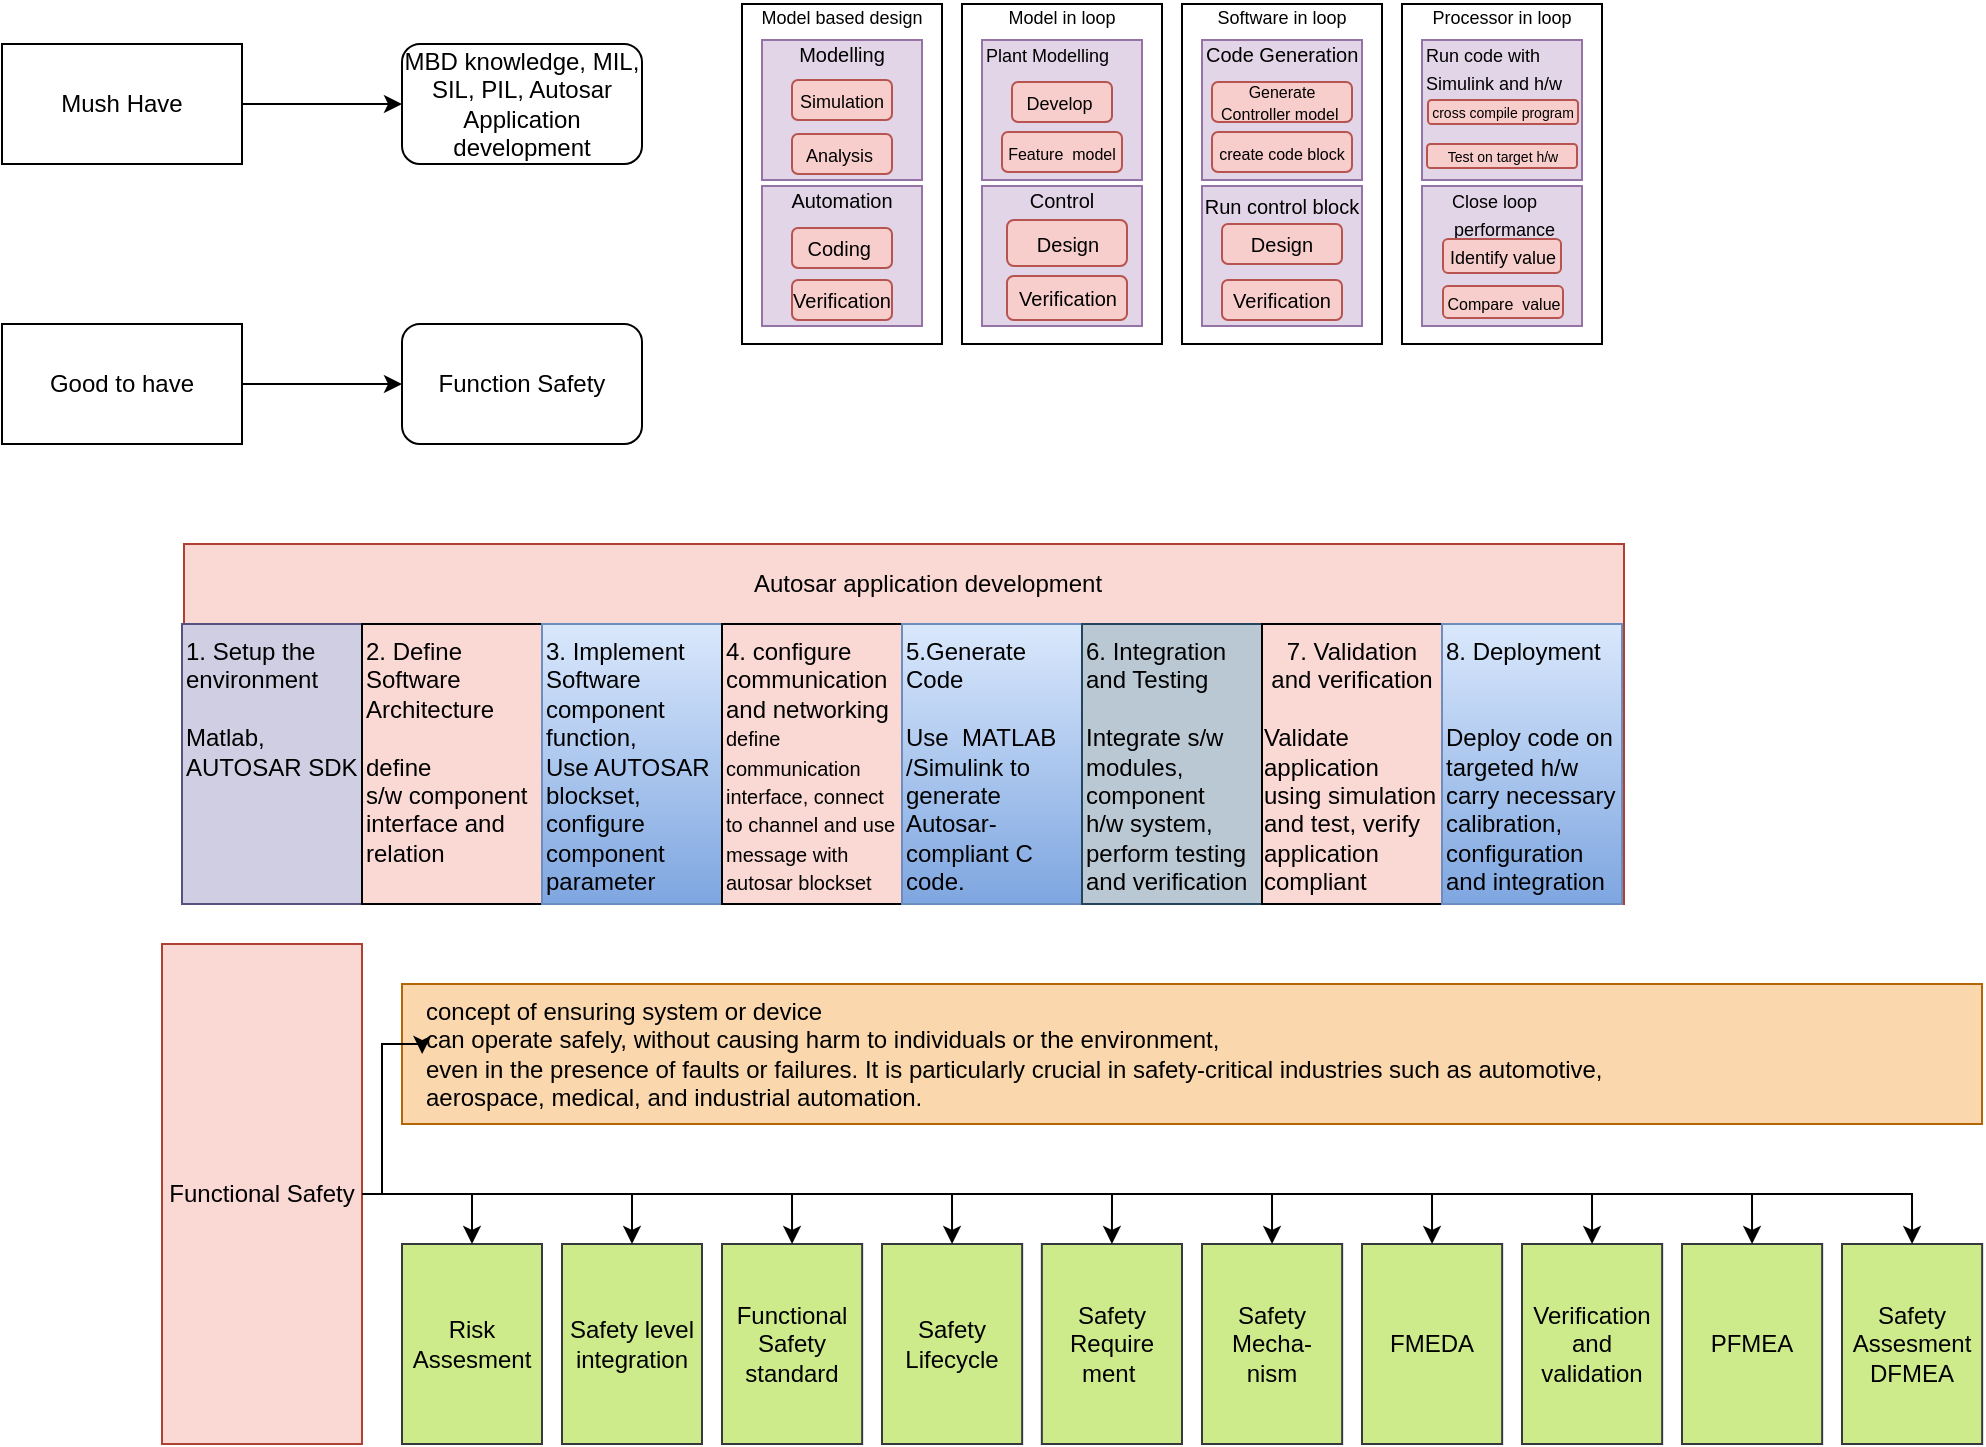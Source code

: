 <mxfile version="21.5.0" type="github">
  <diagram name="Page-1" id="16Q1cNrQv2rdTrqkt40l">
    <mxGraphModel dx="1257" dy="724" grid="1" gridSize="10" guides="1" tooltips="1" connect="1" arrows="1" fold="1" page="1" pageScale="1" pageWidth="1169" pageHeight="827" math="0" shadow="0">
      <root>
        <mxCell id="0" />
        <mxCell id="1" parent="0" />
        <mxCell id="a_WVWsSqcVNzdaxwtKmt-23" value="" style="edgeStyle=orthogonalEdgeStyle;rounded=0;orthogonalLoop=1;jettySize=auto;html=1;" edge="1" parent="1" source="a_WVWsSqcVNzdaxwtKmt-16" target="a_WVWsSqcVNzdaxwtKmt-17">
          <mxGeometry relative="1" as="geometry" />
        </mxCell>
        <mxCell id="a_WVWsSqcVNzdaxwtKmt-16" value="Mush Have" style="rounded=0;whiteSpace=wrap;html=1;" vertex="1" parent="1">
          <mxGeometry x="20" y="30" width="120" height="60" as="geometry" />
        </mxCell>
        <mxCell id="a_WVWsSqcVNzdaxwtKmt-17" value="MBD knowledge, MIL, SIL, PIL, Autosar Application development" style="rounded=1;whiteSpace=wrap;html=1;" vertex="1" parent="1">
          <mxGeometry x="220" y="30" width="120" height="60" as="geometry" />
        </mxCell>
        <mxCell id="a_WVWsSqcVNzdaxwtKmt-22" value="" style="edgeStyle=orthogonalEdgeStyle;rounded=0;orthogonalLoop=1;jettySize=auto;html=1;" edge="1" parent="1" source="a_WVWsSqcVNzdaxwtKmt-18" target="a_WVWsSqcVNzdaxwtKmt-20">
          <mxGeometry relative="1" as="geometry" />
        </mxCell>
        <mxCell id="a_WVWsSqcVNzdaxwtKmt-18" value="Good to have" style="rounded=0;whiteSpace=wrap;html=1;" vertex="1" parent="1">
          <mxGeometry x="20" y="170" width="120" height="60" as="geometry" />
        </mxCell>
        <mxCell id="a_WVWsSqcVNzdaxwtKmt-20" value="Function Safety" style="rounded=1;whiteSpace=wrap;html=1;" vertex="1" parent="1">
          <mxGeometry x="220" y="170" width="120" height="60" as="geometry" />
        </mxCell>
        <mxCell id="a_WVWsSqcVNzdaxwtKmt-40" value="" style="group" vertex="1" connectable="0" parent="1">
          <mxGeometry x="390" y="10" width="100" height="170" as="geometry" />
        </mxCell>
        <mxCell id="a_WVWsSqcVNzdaxwtKmt-38" value="&lt;font style=&quot;font-size: 9px;&quot;&gt;Model based design&lt;br&gt;&lt;br&gt;&lt;br&gt;&lt;br&gt;&lt;br&gt;&lt;br&gt;&lt;br&gt;&lt;br&gt;&lt;br&gt;&lt;br&gt;&lt;br&gt;&lt;br&gt;&lt;/font&gt;" style="rounded=0;whiteSpace=wrap;html=1;" vertex="1" parent="a_WVWsSqcVNzdaxwtKmt-40">
          <mxGeometry width="100" height="170" as="geometry" />
        </mxCell>
        <mxCell id="a_WVWsSqcVNzdaxwtKmt-39" value="" style="group" vertex="1" connectable="0" parent="a_WVWsSqcVNzdaxwtKmt-40">
          <mxGeometry x="10" y="18" width="80" height="143" as="geometry" />
        </mxCell>
        <mxCell id="a_WVWsSqcVNzdaxwtKmt-28" value="&lt;font style=&quot;font-size: 10px;&quot;&gt;Automation&lt;br&gt;&lt;br&gt;&lt;br&gt;&lt;br&gt;&lt;br&gt;&lt;/font&gt;" style="rounded=0;whiteSpace=wrap;html=1;fillColor=#e1d5e7;strokeColor=#9673a6;" vertex="1" parent="a_WVWsSqcVNzdaxwtKmt-39">
          <mxGeometry y="73" width="80" height="70" as="geometry" />
        </mxCell>
        <mxCell id="a_WVWsSqcVNzdaxwtKmt-33" value="&lt;font style=&quot;font-size: 10px;&quot;&gt;Coding&amp;nbsp;&lt;/font&gt;" style="rounded=1;whiteSpace=wrap;html=1;align=center;fillColor=#f8cecc;strokeColor=#b85450;" vertex="1" parent="a_WVWsSqcVNzdaxwtKmt-39">
          <mxGeometry x="15" y="94" width="50" height="20" as="geometry" />
        </mxCell>
        <mxCell id="a_WVWsSqcVNzdaxwtKmt-34" value="&lt;font style=&quot;font-size: 10px;&quot;&gt;Verification&lt;/font&gt;" style="rounded=1;whiteSpace=wrap;html=1;align=center;fillColor=#f8cecc;strokeColor=#b85450;" vertex="1" parent="a_WVWsSqcVNzdaxwtKmt-39">
          <mxGeometry x="15" y="120" width="50" height="20" as="geometry" />
        </mxCell>
        <mxCell id="a_WVWsSqcVNzdaxwtKmt-37" value="" style="group;fillColor=#008a00;fontColor=#ffffff;strokeColor=#005700;" vertex="1" connectable="0" parent="a_WVWsSqcVNzdaxwtKmt-39">
          <mxGeometry width="80" height="70" as="geometry" />
        </mxCell>
        <mxCell id="a_WVWsSqcVNzdaxwtKmt-24" value="&lt;font style=&quot;font-size: 10px;&quot;&gt;Modelling&lt;br&gt;&lt;br&gt;&lt;br&gt;&lt;br&gt;&lt;br&gt;&lt;/font&gt;" style="rounded=0;whiteSpace=wrap;html=1;fillColor=#e1d5e7;strokeColor=#9673a6;" vertex="1" parent="a_WVWsSqcVNzdaxwtKmt-37">
          <mxGeometry width="80" height="70" as="geometry" />
        </mxCell>
        <mxCell id="a_WVWsSqcVNzdaxwtKmt-26" value="&lt;font style=&quot;font-size: 9px;&quot;&gt;Analysis&amp;nbsp;&lt;/font&gt;" style="rounded=1;whiteSpace=wrap;html=1;align=center;fillColor=#f8cecc;strokeColor=#b85450;" vertex="1" parent="a_WVWsSqcVNzdaxwtKmt-37">
          <mxGeometry x="15" y="47" width="50" height="20" as="geometry" />
        </mxCell>
        <mxCell id="a_WVWsSqcVNzdaxwtKmt-25" value="&lt;font style=&quot;font-size: 9px;&quot;&gt;Simulation&lt;/font&gt;" style="rounded=1;whiteSpace=wrap;html=1;align=center;fillColor=#f8cecc;strokeColor=#b85450;" vertex="1" parent="a_WVWsSqcVNzdaxwtKmt-39">
          <mxGeometry x="15" y="20" width="50" height="20" as="geometry" />
        </mxCell>
        <mxCell id="a_WVWsSqcVNzdaxwtKmt-44" value="" style="group" vertex="1" connectable="0" parent="1">
          <mxGeometry x="500" y="10" width="100" height="170" as="geometry" />
        </mxCell>
        <mxCell id="a_WVWsSqcVNzdaxwtKmt-45" value="&lt;font style=&quot;font-size: 9px;&quot;&gt;Model in loop&lt;br&gt;&lt;br&gt;&lt;br&gt;&lt;br&gt;&lt;br&gt;&lt;br&gt;&lt;br&gt;&lt;br&gt;&lt;br&gt;&lt;br&gt;&lt;br&gt;&lt;br&gt;&lt;/font&gt;" style="rounded=0;whiteSpace=wrap;html=1;" vertex="1" parent="a_WVWsSqcVNzdaxwtKmt-44">
          <mxGeometry width="100" height="170" as="geometry" />
        </mxCell>
        <mxCell id="a_WVWsSqcVNzdaxwtKmt-46" value="" style="group" vertex="1" connectable="0" parent="a_WVWsSqcVNzdaxwtKmt-44">
          <mxGeometry x="10" y="18" width="80" height="143" as="geometry" />
        </mxCell>
        <mxCell id="a_WVWsSqcVNzdaxwtKmt-47" value="&lt;font style=&quot;font-size: 10px;&quot;&gt;Control&lt;br&gt;&lt;br&gt;&lt;br&gt;&lt;br&gt;&lt;br&gt;&lt;/font&gt;" style="rounded=0;whiteSpace=wrap;html=1;fillColor=#e1d5e7;strokeColor=#9673a6;" vertex="1" parent="a_WVWsSqcVNzdaxwtKmt-46">
          <mxGeometry y="73" width="80" height="70" as="geometry" />
        </mxCell>
        <mxCell id="a_WVWsSqcVNzdaxwtKmt-48" value="&lt;font style=&quot;font-size: 10px;&quot;&gt;Design&lt;/font&gt;" style="rounded=1;whiteSpace=wrap;html=1;align=center;fillColor=#f8cecc;strokeColor=#b85450;" vertex="1" parent="a_WVWsSqcVNzdaxwtKmt-46">
          <mxGeometry x="12.5" y="90" width="60" height="23" as="geometry" />
        </mxCell>
        <mxCell id="a_WVWsSqcVNzdaxwtKmt-49" value="&lt;font style=&quot;font-size: 10px;&quot;&gt;Verification&lt;/font&gt;" style="rounded=1;whiteSpace=wrap;html=1;align=center;fillColor=#f8cecc;strokeColor=#b85450;" vertex="1" parent="a_WVWsSqcVNzdaxwtKmt-46">
          <mxGeometry x="12.5" y="118" width="60" height="22" as="geometry" />
        </mxCell>
        <mxCell id="a_WVWsSqcVNzdaxwtKmt-50" value="" style="group;fillColor=#008a00;fontColor=#ffffff;strokeColor=#005700;" vertex="1" connectable="0" parent="a_WVWsSqcVNzdaxwtKmt-46">
          <mxGeometry width="80" height="70" as="geometry" />
        </mxCell>
        <mxCell id="a_WVWsSqcVNzdaxwtKmt-51" value="&lt;font style=&quot;font-size: 9px;&quot;&gt;&lt;font style=&quot;font-size: 9px;&quot;&gt;Plant Modelling&lt;br&gt;&lt;br&gt;&lt;/font&gt;&lt;br&gt;&lt;br&gt;&lt;br&gt;&lt;/font&gt;" style="rounded=0;whiteSpace=wrap;html=1;fillColor=#e1d5e7;strokeColor=#9673a6;align=left;" vertex="1" parent="a_WVWsSqcVNzdaxwtKmt-50">
          <mxGeometry width="80" height="70" as="geometry" />
        </mxCell>
        <mxCell id="a_WVWsSqcVNzdaxwtKmt-52" value="&lt;font style=&quot;font-size: 9px;&quot;&gt;Develop&amp;nbsp;&lt;/font&gt;" style="rounded=1;whiteSpace=wrap;html=1;align=center;fillColor=#f8cecc;strokeColor=#b85450;" vertex="1" parent="a_WVWsSqcVNzdaxwtKmt-50">
          <mxGeometry x="15" y="21" width="50" height="20" as="geometry" />
        </mxCell>
        <mxCell id="a_WVWsSqcVNzdaxwtKmt-53" value="&lt;p style=&quot;line-height: 100%;&quot;&gt;&lt;font style=&quot;font-size: 8px;&quot;&gt;Feature&amp;nbsp; model&lt;/font&gt;&lt;/p&gt;" style="rounded=1;whiteSpace=wrap;html=1;align=center;fillColor=#f8cecc;strokeColor=#b85450;" vertex="1" parent="a_WVWsSqcVNzdaxwtKmt-50">
          <mxGeometry x="10" y="46" width="60" height="20" as="geometry" />
        </mxCell>
        <mxCell id="a_WVWsSqcVNzdaxwtKmt-55" value="" style="group" vertex="1" connectable="0" parent="1">
          <mxGeometry x="610" y="10" width="100" height="170" as="geometry" />
        </mxCell>
        <mxCell id="a_WVWsSqcVNzdaxwtKmt-56" value="&lt;font style=&quot;font-size: 9px;&quot;&gt;Software in loop&lt;br&gt;&lt;br&gt;&lt;br&gt;&lt;br&gt;&lt;br&gt;&lt;br&gt;&lt;br&gt;&lt;br&gt;&lt;br&gt;&lt;br&gt;&lt;br&gt;&lt;br&gt;&lt;/font&gt;" style="rounded=0;whiteSpace=wrap;html=1;" vertex="1" parent="a_WVWsSqcVNzdaxwtKmt-55">
          <mxGeometry width="100" height="170" as="geometry" />
        </mxCell>
        <mxCell id="a_WVWsSqcVNzdaxwtKmt-57" value="" style="group" vertex="1" connectable="0" parent="a_WVWsSqcVNzdaxwtKmt-55">
          <mxGeometry x="10" y="18" width="80" height="143" as="geometry" />
        </mxCell>
        <mxCell id="a_WVWsSqcVNzdaxwtKmt-58" value="&lt;p style=&quot;line-height: 80%; font-size: 10px;&quot;&gt;Run control block&lt;br&gt;&lt;br&gt;&lt;br&gt;&lt;br&gt;&lt;br&gt;&lt;/p&gt;&lt;p style=&quot;line-height: 80%; font-size: 10px;&quot;&gt;&lt;br&gt;&lt;/p&gt;" style="rounded=0;whiteSpace=wrap;html=1;fillColor=#e1d5e7;strokeColor=#9673a6;" vertex="1" parent="a_WVWsSqcVNzdaxwtKmt-57">
          <mxGeometry y="73" width="80" height="70" as="geometry" />
        </mxCell>
        <mxCell id="a_WVWsSqcVNzdaxwtKmt-59" value="&lt;font style=&quot;font-size: 10px;&quot;&gt;Design&lt;/font&gt;" style="rounded=1;whiteSpace=wrap;html=1;align=center;fillColor=#f8cecc;strokeColor=#b85450;" vertex="1" parent="a_WVWsSqcVNzdaxwtKmt-57">
          <mxGeometry x="10" y="92" width="60" height="20" as="geometry" />
        </mxCell>
        <mxCell id="a_WVWsSqcVNzdaxwtKmt-60" value="&lt;font style=&quot;font-size: 10px;&quot;&gt;Verification&lt;/font&gt;" style="rounded=1;whiteSpace=wrap;html=1;align=center;fillColor=#f8cecc;strokeColor=#b85450;" vertex="1" parent="a_WVWsSqcVNzdaxwtKmt-57">
          <mxGeometry x="10" y="120" width="60" height="20" as="geometry" />
        </mxCell>
        <mxCell id="a_WVWsSqcVNzdaxwtKmt-61" value="" style="group;fillColor=#008a00;fontColor=#ffffff;strokeColor=#005700;" vertex="1" connectable="0" parent="a_WVWsSqcVNzdaxwtKmt-57">
          <mxGeometry width="80" height="70" as="geometry" />
        </mxCell>
        <mxCell id="a_WVWsSqcVNzdaxwtKmt-62" value="&lt;font style=&quot;font-size: 10px;&quot;&gt;&lt;font style=&quot;font-size: 10px;&quot;&gt;Code Generation&lt;br&gt;&lt;br&gt;&lt;/font&gt;&lt;br&gt;&lt;br&gt;&lt;br&gt;&lt;/font&gt;" style="rounded=0;whiteSpace=wrap;html=1;fillColor=#e1d5e7;strokeColor=#9673a6;align=left;" vertex="1" parent="a_WVWsSqcVNzdaxwtKmt-61">
          <mxGeometry width="80" height="70" as="geometry" />
        </mxCell>
        <mxCell id="a_WVWsSqcVNzdaxwtKmt-63" value="&lt;p style=&quot;line-height: 80%;&quot;&gt;&lt;font style=&quot;font-size: 8px;&quot;&gt;Generate Controller model&amp;nbsp;&lt;/font&gt;&lt;/p&gt;" style="rounded=1;whiteSpace=wrap;html=1;align=center;fillColor=#f8cecc;strokeColor=#b85450;" vertex="1" parent="a_WVWsSqcVNzdaxwtKmt-61">
          <mxGeometry x="5" y="21" width="70" height="20" as="geometry" />
        </mxCell>
        <mxCell id="a_WVWsSqcVNzdaxwtKmt-64" value="&lt;p style=&quot;line-height: 100%;&quot;&gt;&lt;font style=&quot;font-size: 8px;&quot;&gt;create code block&lt;/font&gt;&lt;/p&gt;" style="rounded=1;whiteSpace=wrap;html=1;align=center;fillColor=#f8cecc;strokeColor=#b85450;" vertex="1" parent="a_WVWsSqcVNzdaxwtKmt-61">
          <mxGeometry x="5" y="46" width="70" height="20" as="geometry" />
        </mxCell>
        <mxCell id="a_WVWsSqcVNzdaxwtKmt-65" value="" style="group" vertex="1" connectable="0" parent="1">
          <mxGeometry x="720" y="10" width="100" height="170" as="geometry" />
        </mxCell>
        <mxCell id="a_WVWsSqcVNzdaxwtKmt-66" value="&lt;font style=&quot;font-size: 9px;&quot;&gt;Processor in loop&lt;br&gt;&lt;br&gt;&lt;br&gt;&lt;br&gt;&lt;br&gt;&lt;br&gt;&lt;br&gt;&lt;br&gt;&lt;br&gt;&lt;br&gt;&lt;br&gt;&lt;br&gt;&lt;/font&gt;" style="rounded=0;whiteSpace=wrap;html=1;" vertex="1" parent="a_WVWsSqcVNzdaxwtKmt-65">
          <mxGeometry width="100" height="170" as="geometry" />
        </mxCell>
        <mxCell id="a_WVWsSqcVNzdaxwtKmt-67" value="" style="group" vertex="1" connectable="0" parent="a_WVWsSqcVNzdaxwtKmt-65">
          <mxGeometry x="10" y="18" width="80" height="143" as="geometry" />
        </mxCell>
        <mxCell id="a_WVWsSqcVNzdaxwtKmt-68" value="&lt;p style=&quot;line-height: 90%;&quot;&gt;&lt;/p&gt;&lt;div style=&quot;&quot;&gt;&lt;span style=&quot;font-size: 9px; background-color: initial;&quot;&gt;Close loop&amp;nbsp; &amp;nbsp; &amp;nbsp;performance&lt;/span&gt;&lt;/div&gt;&lt;font style=&quot;font-size: 9px;&quot;&gt;&lt;br&gt;&lt;br&gt;&lt;br&gt;&lt;/font&gt;&lt;p&gt;&lt;/p&gt;" style="rounded=0;whiteSpace=wrap;html=1;fillColor=#e1d5e7;strokeColor=#9673a6;align=center;" vertex="1" parent="a_WVWsSqcVNzdaxwtKmt-67">
          <mxGeometry y="73" width="80" height="70" as="geometry" />
        </mxCell>
        <mxCell id="a_WVWsSqcVNzdaxwtKmt-69" value="&lt;font style=&quot;font-size: 9px;&quot;&gt;Identify value&lt;/font&gt;" style="rounded=1;whiteSpace=wrap;html=1;align=center;fillColor=#f8cecc;strokeColor=#b85450;" vertex="1" parent="a_WVWsSqcVNzdaxwtKmt-67">
          <mxGeometry x="10.5" y="99.5" width="59" height="17" as="geometry" />
        </mxCell>
        <mxCell id="a_WVWsSqcVNzdaxwtKmt-70" value="&lt;font style=&quot;font-size: 8px;&quot;&gt;Compare&amp;nbsp; value&lt;/font&gt;" style="rounded=1;whiteSpace=wrap;html=1;align=center;fillColor=#f8cecc;strokeColor=#b85450;" vertex="1" parent="a_WVWsSqcVNzdaxwtKmt-67">
          <mxGeometry x="10.5" y="123" width="60" height="16" as="geometry" />
        </mxCell>
        <mxCell id="a_WVWsSqcVNzdaxwtKmt-71" value="" style="group;fillColor=#008a00;fontColor=#ffffff;strokeColor=#005700;" vertex="1" connectable="0" parent="a_WVWsSqcVNzdaxwtKmt-67">
          <mxGeometry width="80" height="70" as="geometry" />
        </mxCell>
        <mxCell id="a_WVWsSqcVNzdaxwtKmt-72" value="&lt;font style=&quot;font-size: 9px;&quot;&gt;&lt;font style=&quot;font-size: 9px;&quot;&gt;Run code with Simulink and h/w&lt;br&gt;&lt;br&gt;&lt;/font&gt;&lt;br&gt;&lt;br&gt;&lt;/font&gt;" style="rounded=0;whiteSpace=wrap;html=1;fillColor=#e1d5e7;strokeColor=#9673a6;align=left;" vertex="1" parent="a_WVWsSqcVNzdaxwtKmt-71">
          <mxGeometry width="80" height="70" as="geometry" />
        </mxCell>
        <mxCell id="a_WVWsSqcVNzdaxwtKmt-73" value="&lt;p style=&quot;line-height: 80%;&quot;&gt;&lt;span style=&quot;font-size: 7px;&quot;&gt;cross compile program&lt;/span&gt;&lt;/p&gt;" style="rounded=1;whiteSpace=wrap;html=1;align=center;fillColor=#f8cecc;strokeColor=#b85450;" vertex="1" parent="a_WVWsSqcVNzdaxwtKmt-71">
          <mxGeometry x="3" y="30" width="75" height="12" as="geometry" />
        </mxCell>
        <mxCell id="a_WVWsSqcVNzdaxwtKmt-75" value="&lt;p style=&quot;line-height: 80%;&quot;&gt;&lt;span style=&quot;font-size: 7px;&quot;&gt;Test on target h/w&lt;/span&gt;&lt;/p&gt;" style="rounded=1;whiteSpace=wrap;html=1;align=center;fillColor=#f8cecc;strokeColor=#b85450;" vertex="1" parent="a_WVWsSqcVNzdaxwtKmt-71">
          <mxGeometry x="2.5" y="52" width="75" height="12" as="geometry" />
        </mxCell>
        <mxCell id="a_WVWsSqcVNzdaxwtKmt-77" value="&lt;div style=&quot;text-align: left;&quot;&gt;&lt;font face=&quot;Söhne, ui-sans-serif, system-ui, -apple-system, Segoe UI, Roboto, Ubuntu, Cantarell, Noto Sans, sans-serif, Helvetica Neue, Arial, Apple Color Emoji, Segoe UI Emoji, Segoe UI Symbol, Noto Color Emoji&quot; color=&quot;#374151&quot;&gt;&lt;span style=&quot;font-size: 11px;&quot;&gt;&lt;br&gt;&lt;/span&gt;&lt;/font&gt;&lt;/div&gt;&lt;div style=&quot;text-align: left;&quot;&gt;&lt;font face=&quot;Söhne, ui-sans-serif, system-ui, -apple-system, Segoe UI, Roboto, Ubuntu, Cantarell, Noto Sans, sans-serif, Helvetica Neue, Arial, Apple Color Emoji, Segoe UI Emoji, Segoe UI Symbol, Noto Color Emoji&quot; color=&quot;#374151&quot;&gt;&lt;span style=&quot;font-size: 11px;&quot;&gt;&lt;br&gt;&lt;/span&gt;&lt;/font&gt;&lt;/div&gt;&lt;div style=&quot;text-align: left;&quot;&gt;&lt;font face=&quot;Söhne, ui-sans-serif, system-ui, -apple-system, Segoe UI, Roboto, Ubuntu, Cantarell, Noto Sans, sans-serif, Helvetica Neue, Arial, Apple Color Emoji, Segoe UI Emoji, Segoe UI Symbol, Noto Color Emoji&quot; color=&quot;#374151&quot;&gt;&lt;span style=&quot;font-size: 11px;&quot;&gt;&lt;br&gt;&lt;/span&gt;&lt;/font&gt;&lt;/div&gt;&lt;div style=&quot;text-align: left;&quot;&gt;&lt;font face=&quot;Söhne, ui-sans-serif, system-ui, -apple-system, Segoe UI, Roboto, Ubuntu, Cantarell, Noto Sans, sans-serif, Helvetica Neue, Arial, Apple Color Emoji, Segoe UI Emoji, Segoe UI Symbol, Noto Color Emoji&quot; color=&quot;#374151&quot;&gt;&lt;span style=&quot;font-size: 11px;&quot;&gt;&lt;br&gt;&lt;/span&gt;&lt;/font&gt;&lt;/div&gt;&lt;div style=&quot;text-align: left;&quot;&gt;&lt;font face=&quot;Söhne, ui-sans-serif, system-ui, -apple-system, Segoe UI, Roboto, Ubuntu, Cantarell, Noto Sans, sans-serif, Helvetica Neue, Arial, Apple Color Emoji, Segoe UI Emoji, Segoe UI Symbol, Noto Color Emoji&quot; color=&quot;#374151&quot;&gt;&lt;span style=&quot;font-size: 11px;&quot;&gt;&lt;br&gt;&lt;/span&gt;&lt;/font&gt;&lt;/div&gt;&lt;div style=&quot;text-align: left;&quot;&gt;&lt;font face=&quot;Söhne, ui-sans-serif, system-ui, -apple-system, Segoe UI, Roboto, Ubuntu, Cantarell, Noto Sans, sans-serif, Helvetica Neue, Arial, Apple Color Emoji, Segoe UI Emoji, Segoe UI Symbol, Noto Color Emoji&quot; color=&quot;#374151&quot;&gt;&lt;span style=&quot;font-size: 11px;&quot;&gt;&lt;br&gt;&lt;/span&gt;&lt;/font&gt;&lt;/div&gt;&lt;div style=&quot;text-align: left;&quot;&gt;&lt;font face=&quot;Söhne, ui-sans-serif, system-ui, -apple-system, Segoe UI, Roboto, Ubuntu, Cantarell, Noto Sans, sans-serif, Helvetica Neue, Arial, Apple Color Emoji, Segoe UI Emoji, Segoe UI Symbol, Noto Color Emoji&quot; color=&quot;#374151&quot;&gt;&lt;span style=&quot;font-size: 11px;&quot;&gt;&lt;br&gt;&lt;/span&gt;&lt;/font&gt;&lt;/div&gt;&lt;div style=&quot;text-align: left;&quot;&gt;&lt;font face=&quot;Söhne, ui-sans-serif, system-ui, -apple-system, Segoe UI, Roboto, Ubuntu, Cantarell, Noto Sans, sans-serif, Helvetica Neue, Arial, Apple Color Emoji, Segoe UI Emoji, Segoe UI Symbol, Noto Color Emoji&quot; color=&quot;#374151&quot;&gt;&lt;span style=&quot;font-size: 11px;&quot;&gt;&lt;br&gt;&lt;/span&gt;&lt;/font&gt;&lt;/div&gt;&lt;div style=&quot;text-align: left;&quot;&gt;&lt;font face=&quot;Söhne, ui-sans-serif, system-ui, -apple-system, Segoe UI, Roboto, Ubuntu, Cantarell, Noto Sans, sans-serif, Helvetica Neue, Arial, Apple Color Emoji, Segoe UI Emoji, Segoe UI Symbol, Noto Color Emoji&quot; color=&quot;#374151&quot;&gt;&lt;span style=&quot;font-size: 11px;&quot;&gt;&lt;br&gt;&lt;/span&gt;&lt;/font&gt;&lt;/div&gt;&lt;div style=&quot;text-align: left;&quot;&gt;&lt;font face=&quot;Söhne, ui-sans-serif, system-ui, -apple-system, Segoe UI, Roboto, Ubuntu, Cantarell, Noto Sans, sans-serif, Helvetica Neue, Arial, Apple Color Emoji, Segoe UI Emoji, Segoe UI Symbol, Noto Color Emoji&quot; color=&quot;#374151&quot;&gt;&lt;span style=&quot;font-size: 11px;&quot;&gt;&lt;br&gt;&lt;/span&gt;&lt;/font&gt;&lt;/div&gt;" style="rounded=0;whiteSpace=wrap;html=1;fillColor=#fad9d5;strokeColor=#ae4132;" vertex="1" parent="1">
          <mxGeometry x="111" y="280" width="720" height="180" as="geometry" />
        </mxCell>
        <mxCell id="a_WVWsSqcVNzdaxwtKmt-78" value="&lt;div style=&quot;&quot;&gt;&lt;span style=&quot;background-color: initial;&quot;&gt;1. Setup the environment&lt;/span&gt;&lt;/div&gt;&lt;br&gt;Matlab,&amp;nbsp;&lt;br&gt;AUTOSAR SDK" style="rounded=0;whiteSpace=wrap;html=1;verticalAlign=top;align=left;fillColor=#d0cee2;strokeColor=#56517e;" vertex="1" parent="1">
          <mxGeometry x="110" y="320" width="90" height="140" as="geometry" />
        </mxCell>
        <mxCell id="a_WVWsSqcVNzdaxwtKmt-79" value="2. Define Software Architecture&lt;br&gt;&lt;br&gt;define&lt;br&gt;s/w component interface and relation&amp;nbsp;" style="rounded=0;whiteSpace=wrap;html=1;verticalAlign=top;align=left;fillColor=none;" vertex="1" parent="1">
          <mxGeometry x="200" y="320" width="90" height="140" as="geometry" />
        </mxCell>
        <mxCell id="a_WVWsSqcVNzdaxwtKmt-80" value="3. Implement Software component&lt;br&gt;function,&amp;nbsp;&lt;br&gt;Use AUTOSAR blockset,&lt;br&gt;configure component parameter" style="rounded=0;whiteSpace=wrap;html=1;verticalAlign=top;align=left;fillColor=#dae8fc;strokeColor=#6c8ebf;gradientColor=#7ea6e0;" vertex="1" parent="1">
          <mxGeometry x="290" y="320" width="90" height="140" as="geometry" />
        </mxCell>
        <mxCell id="a_WVWsSqcVNzdaxwtKmt-82" value="4. configure communication and networking&lt;br&gt;&lt;div style=&quot;&quot;&gt;&lt;span style=&quot;font-size: 10px; background-color: initial;&quot;&gt;define communication interface, connect to channel and use message with autosar blockset&lt;/span&gt;&lt;/div&gt;" style="rounded=0;whiteSpace=wrap;html=1;verticalAlign=top;align=left;fillColor=none;" vertex="1" parent="1">
          <mxGeometry x="380" y="320" width="90" height="140" as="geometry" />
        </mxCell>
        <mxCell id="a_WVWsSqcVNzdaxwtKmt-83" value="5.Generate Code&amp;nbsp;&lt;br&gt;&lt;br&gt;&lt;div style=&quot;&quot;&gt;&lt;span style=&quot;background-color: initial;&quot;&gt;Use&amp;nbsp;&amp;nbsp;&lt;/span&gt;&lt;span style=&quot;background-color: initial;&quot;&gt;MATLAB&lt;/span&gt;&lt;/div&gt;&lt;div style=&quot;&quot;&gt;&lt;span style=&quot;background-color: initial;&quot;&gt;/Simulink to generate Autosar-compliant C code.&amp;nbsp;&lt;/span&gt;&lt;/div&gt;" style="rounded=0;whiteSpace=wrap;html=1;verticalAlign=top;align=left;fillColor=#dae8fc;strokeColor=#6c8ebf;gradientColor=#7ea6e0;" vertex="1" parent="1">
          <mxGeometry x="470" y="320" width="90" height="140" as="geometry" />
        </mxCell>
        <mxCell id="a_WVWsSqcVNzdaxwtKmt-84" value="6. Integration and Testing&lt;br&gt;&lt;br&gt;Integrate s/w modules,&lt;br&gt;component&lt;br&gt;h/w system,&lt;br&gt;perform testing and verification" style="rounded=0;whiteSpace=wrap;html=1;verticalAlign=top;align=left;fillColor=#bac8d3;strokeColor=#23445d;" vertex="1" parent="1">
          <mxGeometry x="560" y="320" width="90" height="140" as="geometry" />
        </mxCell>
        <mxCell id="a_WVWsSqcVNzdaxwtKmt-85" value="7. Validation and verification&lt;br&gt;&lt;br&gt;&lt;div style=&quot;text-align: left;&quot;&gt;&lt;span style=&quot;background-color: initial;&quot;&gt;Validate application using simulation and test, verify application compliant&lt;/span&gt;&lt;/div&gt;" style="rounded=0;whiteSpace=wrap;html=1;verticalAlign=top;fillColor=none;" vertex="1" parent="1">
          <mxGeometry x="650" y="320" width="90" height="140" as="geometry" />
        </mxCell>
        <mxCell id="a_WVWsSqcVNzdaxwtKmt-86" value="8. Deployment&lt;br&gt;&lt;br&gt;&lt;br&gt;Deploy code on targeted h/w&lt;br&gt;carry necessary calibration, configuration and integration" style="rounded=0;whiteSpace=wrap;html=1;align=left;verticalAlign=top;fillColor=#dae8fc;strokeColor=#6c8ebf;gradientColor=#7ea6e0;" vertex="1" parent="1">
          <mxGeometry x="740" y="320" width="90" height="140" as="geometry" />
        </mxCell>
        <mxCell id="a_WVWsSqcVNzdaxwtKmt-87" value="Autosar application development" style="text;html=1;strokeColor=none;fillColor=none;align=center;verticalAlign=middle;whiteSpace=wrap;rounded=0;" vertex="1" parent="1">
          <mxGeometry x="378" y="285" width="210" height="30" as="geometry" />
        </mxCell>
        <mxCell id="a_WVWsSqcVNzdaxwtKmt-116" value="" style="group" vertex="1" connectable="0" parent="1">
          <mxGeometry x="100" y="480" width="910.079" height="250" as="geometry" />
        </mxCell>
        <mxCell id="a_WVWsSqcVNzdaxwtKmt-88" value="Functional Safety" style="rounded=0;whiteSpace=wrap;html=1;fillColor=#fad9d5;strokeColor=#ae4132;" vertex="1" parent="a_WVWsSqcVNzdaxwtKmt-116">
          <mxGeometry width="100" height="250" as="geometry" />
        </mxCell>
        <mxCell id="a_WVWsSqcVNzdaxwtKmt-89" value="" style="rounded=0;whiteSpace=wrap;html=1;fillColor=#fad7ac;strokeColor=#b46504;" vertex="1" parent="a_WVWsSqcVNzdaxwtKmt-116">
          <mxGeometry x="120" y="20" width="790" height="70" as="geometry" />
        </mxCell>
        <mxCell id="a_WVWsSqcVNzdaxwtKmt-90" value="concept of ensuring system or device &lt;br&gt;can operate safely, without causing harm to individuals or the environment, &lt;br&gt;even in the presence of faults or failures.&amp;nbsp;It is particularly crucial in safety-critical industries such as automotive, aerospace, medical, and industrial automation." style="text;html=1;strokeColor=none;fillColor=none;align=left;verticalAlign=middle;whiteSpace=wrap;rounded=0;" vertex="1" parent="a_WVWsSqcVNzdaxwtKmt-116">
          <mxGeometry x="130.08" y="25" width="620" height="60" as="geometry" />
        </mxCell>
        <mxCell id="a_WVWsSqcVNzdaxwtKmt-91" style="edgeStyle=orthogonalEdgeStyle;rounded=0;orthogonalLoop=1;jettySize=auto;html=1;entryX=0;entryY=0.5;entryDx=0;entryDy=0;" edge="1" parent="a_WVWsSqcVNzdaxwtKmt-116" source="a_WVWsSqcVNzdaxwtKmt-88" target="a_WVWsSqcVNzdaxwtKmt-90">
          <mxGeometry relative="1" as="geometry">
            <Array as="points">
              <mxPoint x="110" y="125" />
              <mxPoint x="110" y="50" />
            </Array>
          </mxGeometry>
        </mxCell>
        <mxCell id="a_WVWsSqcVNzdaxwtKmt-92" value="Risk Assesment" style="rounded=0;whiteSpace=wrap;html=1;fillColor=#cdeb8b;strokeColor=#36393d;" vertex="1" parent="a_WVWsSqcVNzdaxwtKmt-116">
          <mxGeometry x="120" y="150" width="70" height="100" as="geometry" />
        </mxCell>
        <mxCell id="a_WVWsSqcVNzdaxwtKmt-113" style="edgeStyle=orthogonalEdgeStyle;rounded=0;orthogonalLoop=1;jettySize=auto;html=1;entryX=0.5;entryY=0;entryDx=0;entryDy=0;" edge="1" parent="a_WVWsSqcVNzdaxwtKmt-116" source="a_WVWsSqcVNzdaxwtKmt-88" target="a_WVWsSqcVNzdaxwtKmt-92">
          <mxGeometry relative="1" as="geometry" />
        </mxCell>
        <mxCell id="a_WVWsSqcVNzdaxwtKmt-93" value="Safety level integration" style="rounded=0;whiteSpace=wrap;html=1;fillColor=#cdeb8b;strokeColor=#36393d;" vertex="1" parent="a_WVWsSqcVNzdaxwtKmt-116">
          <mxGeometry x="200" y="150" width="70" height="100" as="geometry" />
        </mxCell>
        <mxCell id="a_WVWsSqcVNzdaxwtKmt-114" style="edgeStyle=orthogonalEdgeStyle;rounded=0;orthogonalLoop=1;jettySize=auto;html=1;entryX=0.5;entryY=0;entryDx=0;entryDy=0;" edge="1" parent="a_WVWsSqcVNzdaxwtKmt-116" source="a_WVWsSqcVNzdaxwtKmt-88" target="a_WVWsSqcVNzdaxwtKmt-93">
          <mxGeometry relative="1" as="geometry" />
        </mxCell>
        <mxCell id="a_WVWsSqcVNzdaxwtKmt-94" value="Functional Safety standard" style="rounded=0;whiteSpace=wrap;html=1;fillColor=#cdeb8b;strokeColor=#36393d;" vertex="1" parent="a_WVWsSqcVNzdaxwtKmt-116">
          <mxGeometry x="280" y="150" width="70.079" height="100" as="geometry" />
        </mxCell>
        <mxCell id="a_WVWsSqcVNzdaxwtKmt-115" style="edgeStyle=orthogonalEdgeStyle;rounded=0;orthogonalLoop=1;jettySize=auto;html=1;entryX=0.5;entryY=0;entryDx=0;entryDy=0;" edge="1" parent="a_WVWsSqcVNzdaxwtKmt-116" source="a_WVWsSqcVNzdaxwtKmt-88" target="a_WVWsSqcVNzdaxwtKmt-94">
          <mxGeometry relative="1" as="geometry" />
        </mxCell>
        <mxCell id="a_WVWsSqcVNzdaxwtKmt-95" value="Safety Lifecycle" style="rounded=0;whiteSpace=wrap;html=1;fillColor=#cdeb8b;strokeColor=#36393d;" vertex="1" parent="a_WVWsSqcVNzdaxwtKmt-116">
          <mxGeometry x="360" y="150" width="70.079" height="100" as="geometry" />
        </mxCell>
        <mxCell id="a_WVWsSqcVNzdaxwtKmt-106" style="edgeStyle=orthogonalEdgeStyle;rounded=0;orthogonalLoop=1;jettySize=auto;html=1;entryX=0.5;entryY=0;entryDx=0;entryDy=0;" edge="1" parent="a_WVWsSqcVNzdaxwtKmt-116" source="a_WVWsSqcVNzdaxwtKmt-88" target="a_WVWsSqcVNzdaxwtKmt-95">
          <mxGeometry relative="1" as="geometry" />
        </mxCell>
        <mxCell id="a_WVWsSqcVNzdaxwtKmt-96" value="Safety Require&lt;br&gt;ment&amp;nbsp;" style="rounded=0;whiteSpace=wrap;html=1;fillColor=#cdeb8b;strokeColor=#36393d;" vertex="1" parent="a_WVWsSqcVNzdaxwtKmt-116">
          <mxGeometry x="439.92" y="150" width="70.079" height="100" as="geometry" />
        </mxCell>
        <mxCell id="a_WVWsSqcVNzdaxwtKmt-107" style="edgeStyle=orthogonalEdgeStyle;rounded=0;orthogonalLoop=1;jettySize=auto;html=1;entryX=0.5;entryY=0;entryDx=0;entryDy=0;" edge="1" parent="a_WVWsSqcVNzdaxwtKmt-116" source="a_WVWsSqcVNzdaxwtKmt-88" target="a_WVWsSqcVNzdaxwtKmt-96">
          <mxGeometry relative="1" as="geometry" />
        </mxCell>
        <mxCell id="a_WVWsSqcVNzdaxwtKmt-97" value="Safety Mecha-&lt;br&gt;nism" style="rounded=0;whiteSpace=wrap;html=1;fillColor=#cdeb8b;strokeColor=#36393d;" vertex="1" parent="a_WVWsSqcVNzdaxwtKmt-116">
          <mxGeometry x="520" y="150" width="70.079" height="100" as="geometry" />
        </mxCell>
        <mxCell id="a_WVWsSqcVNzdaxwtKmt-108" style="edgeStyle=orthogonalEdgeStyle;rounded=0;orthogonalLoop=1;jettySize=auto;html=1;entryX=0.5;entryY=0;entryDx=0;entryDy=0;" edge="1" parent="a_WVWsSqcVNzdaxwtKmt-116" source="a_WVWsSqcVNzdaxwtKmt-88" target="a_WVWsSqcVNzdaxwtKmt-97">
          <mxGeometry relative="1" as="geometry" />
        </mxCell>
        <mxCell id="a_WVWsSqcVNzdaxwtKmt-98" value="FMEDA" style="rounded=0;whiteSpace=wrap;html=1;fillColor=#cdeb8b;strokeColor=#36393d;" vertex="1" parent="a_WVWsSqcVNzdaxwtKmt-116">
          <mxGeometry x="600" y="150" width="70.079" height="100" as="geometry" />
        </mxCell>
        <mxCell id="a_WVWsSqcVNzdaxwtKmt-109" style="edgeStyle=orthogonalEdgeStyle;rounded=0;orthogonalLoop=1;jettySize=auto;html=1;entryX=0.5;entryY=0;entryDx=0;entryDy=0;" edge="1" parent="a_WVWsSqcVNzdaxwtKmt-116" source="a_WVWsSqcVNzdaxwtKmt-88" target="a_WVWsSqcVNzdaxwtKmt-98">
          <mxGeometry relative="1" as="geometry" />
        </mxCell>
        <mxCell id="a_WVWsSqcVNzdaxwtKmt-99" value="Verification and validation" style="rounded=0;whiteSpace=wrap;html=1;fillColor=#cdeb8b;strokeColor=#36393d;" vertex="1" parent="a_WVWsSqcVNzdaxwtKmt-116">
          <mxGeometry x="680" y="150" width="70.079" height="100" as="geometry" />
        </mxCell>
        <mxCell id="a_WVWsSqcVNzdaxwtKmt-110" style="edgeStyle=orthogonalEdgeStyle;rounded=0;orthogonalLoop=1;jettySize=auto;html=1;entryX=0.5;entryY=0;entryDx=0;entryDy=0;" edge="1" parent="a_WVWsSqcVNzdaxwtKmt-116" source="a_WVWsSqcVNzdaxwtKmt-88" target="a_WVWsSqcVNzdaxwtKmt-99">
          <mxGeometry relative="1" as="geometry" />
        </mxCell>
        <mxCell id="a_WVWsSqcVNzdaxwtKmt-100" value="PFMEA" style="rounded=0;whiteSpace=wrap;html=1;fillColor=#cdeb8b;strokeColor=#36393d;" vertex="1" parent="a_WVWsSqcVNzdaxwtKmt-116">
          <mxGeometry x="760" y="150" width="70.079" height="100" as="geometry" />
        </mxCell>
        <mxCell id="a_WVWsSqcVNzdaxwtKmt-111" style="edgeStyle=orthogonalEdgeStyle;rounded=0;orthogonalLoop=1;jettySize=auto;html=1;entryX=0.5;entryY=0;entryDx=0;entryDy=0;" edge="1" parent="a_WVWsSqcVNzdaxwtKmt-116" source="a_WVWsSqcVNzdaxwtKmt-88" target="a_WVWsSqcVNzdaxwtKmt-100">
          <mxGeometry relative="1" as="geometry" />
        </mxCell>
        <mxCell id="a_WVWsSqcVNzdaxwtKmt-101" value="Safety Assesment&lt;br&gt;DFMEA" style="rounded=0;whiteSpace=wrap;html=1;fillColor=#cdeb8b;strokeColor=#36393d;" vertex="1" parent="a_WVWsSqcVNzdaxwtKmt-116">
          <mxGeometry x="840" y="150" width="70.079" height="100" as="geometry" />
        </mxCell>
        <mxCell id="a_WVWsSqcVNzdaxwtKmt-112" style="edgeStyle=orthogonalEdgeStyle;rounded=0;orthogonalLoop=1;jettySize=auto;html=1;entryX=0.5;entryY=0;entryDx=0;entryDy=0;" edge="1" parent="a_WVWsSqcVNzdaxwtKmt-116" source="a_WVWsSqcVNzdaxwtKmt-88" target="a_WVWsSqcVNzdaxwtKmt-101">
          <mxGeometry relative="1" as="geometry" />
        </mxCell>
      </root>
    </mxGraphModel>
  </diagram>
</mxfile>
